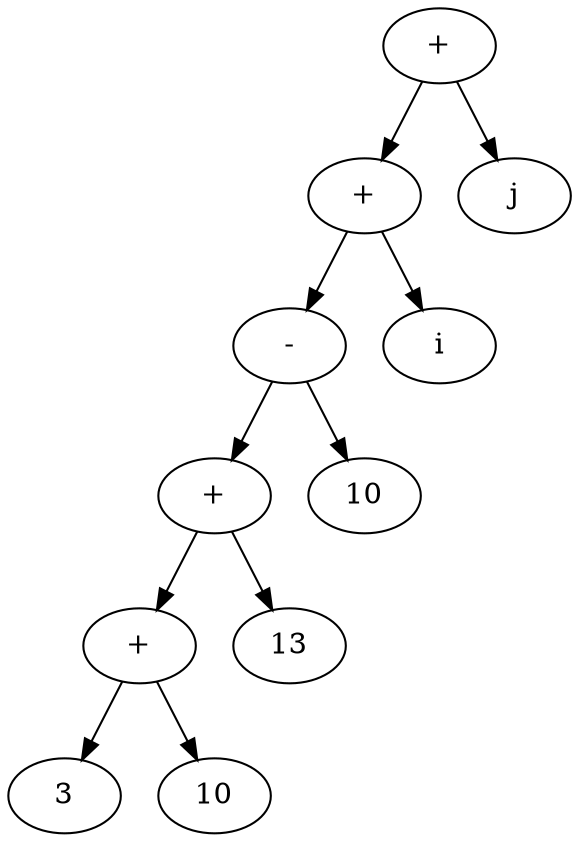 
digraph G{
  graph [ordering="out"];
  a[label="+"]; b[label="+"]; a->b;
  c[label="j"]; a -> c;
  d[label="-"];  b -> d;
  e[label="i"]; b -> e;
  f[label="+"];  d -> f;
  g[label="10"];  d -> g;
  h[label="+"];  f -> h;
  i[label="13"];  f -> i;
  j[label="3"];  h -> j;
  k[label="10"]; h -> k;
}
